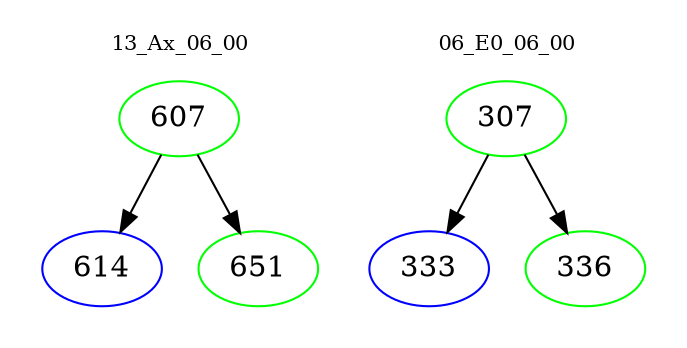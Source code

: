 digraph{
subgraph cluster_0 {
color = white
label = "13_Ax_06_00";
fontsize=10;
T0_607 [label="607", color="green"]
T0_607 -> T0_614 [color="black"]
T0_614 [label="614", color="blue"]
T0_607 -> T0_651 [color="black"]
T0_651 [label="651", color="green"]
}
subgraph cluster_1 {
color = white
label = "06_E0_06_00";
fontsize=10;
T1_307 [label="307", color="green"]
T1_307 -> T1_333 [color="black"]
T1_333 [label="333", color="blue"]
T1_307 -> T1_336 [color="black"]
T1_336 [label="336", color="green"]
}
}
